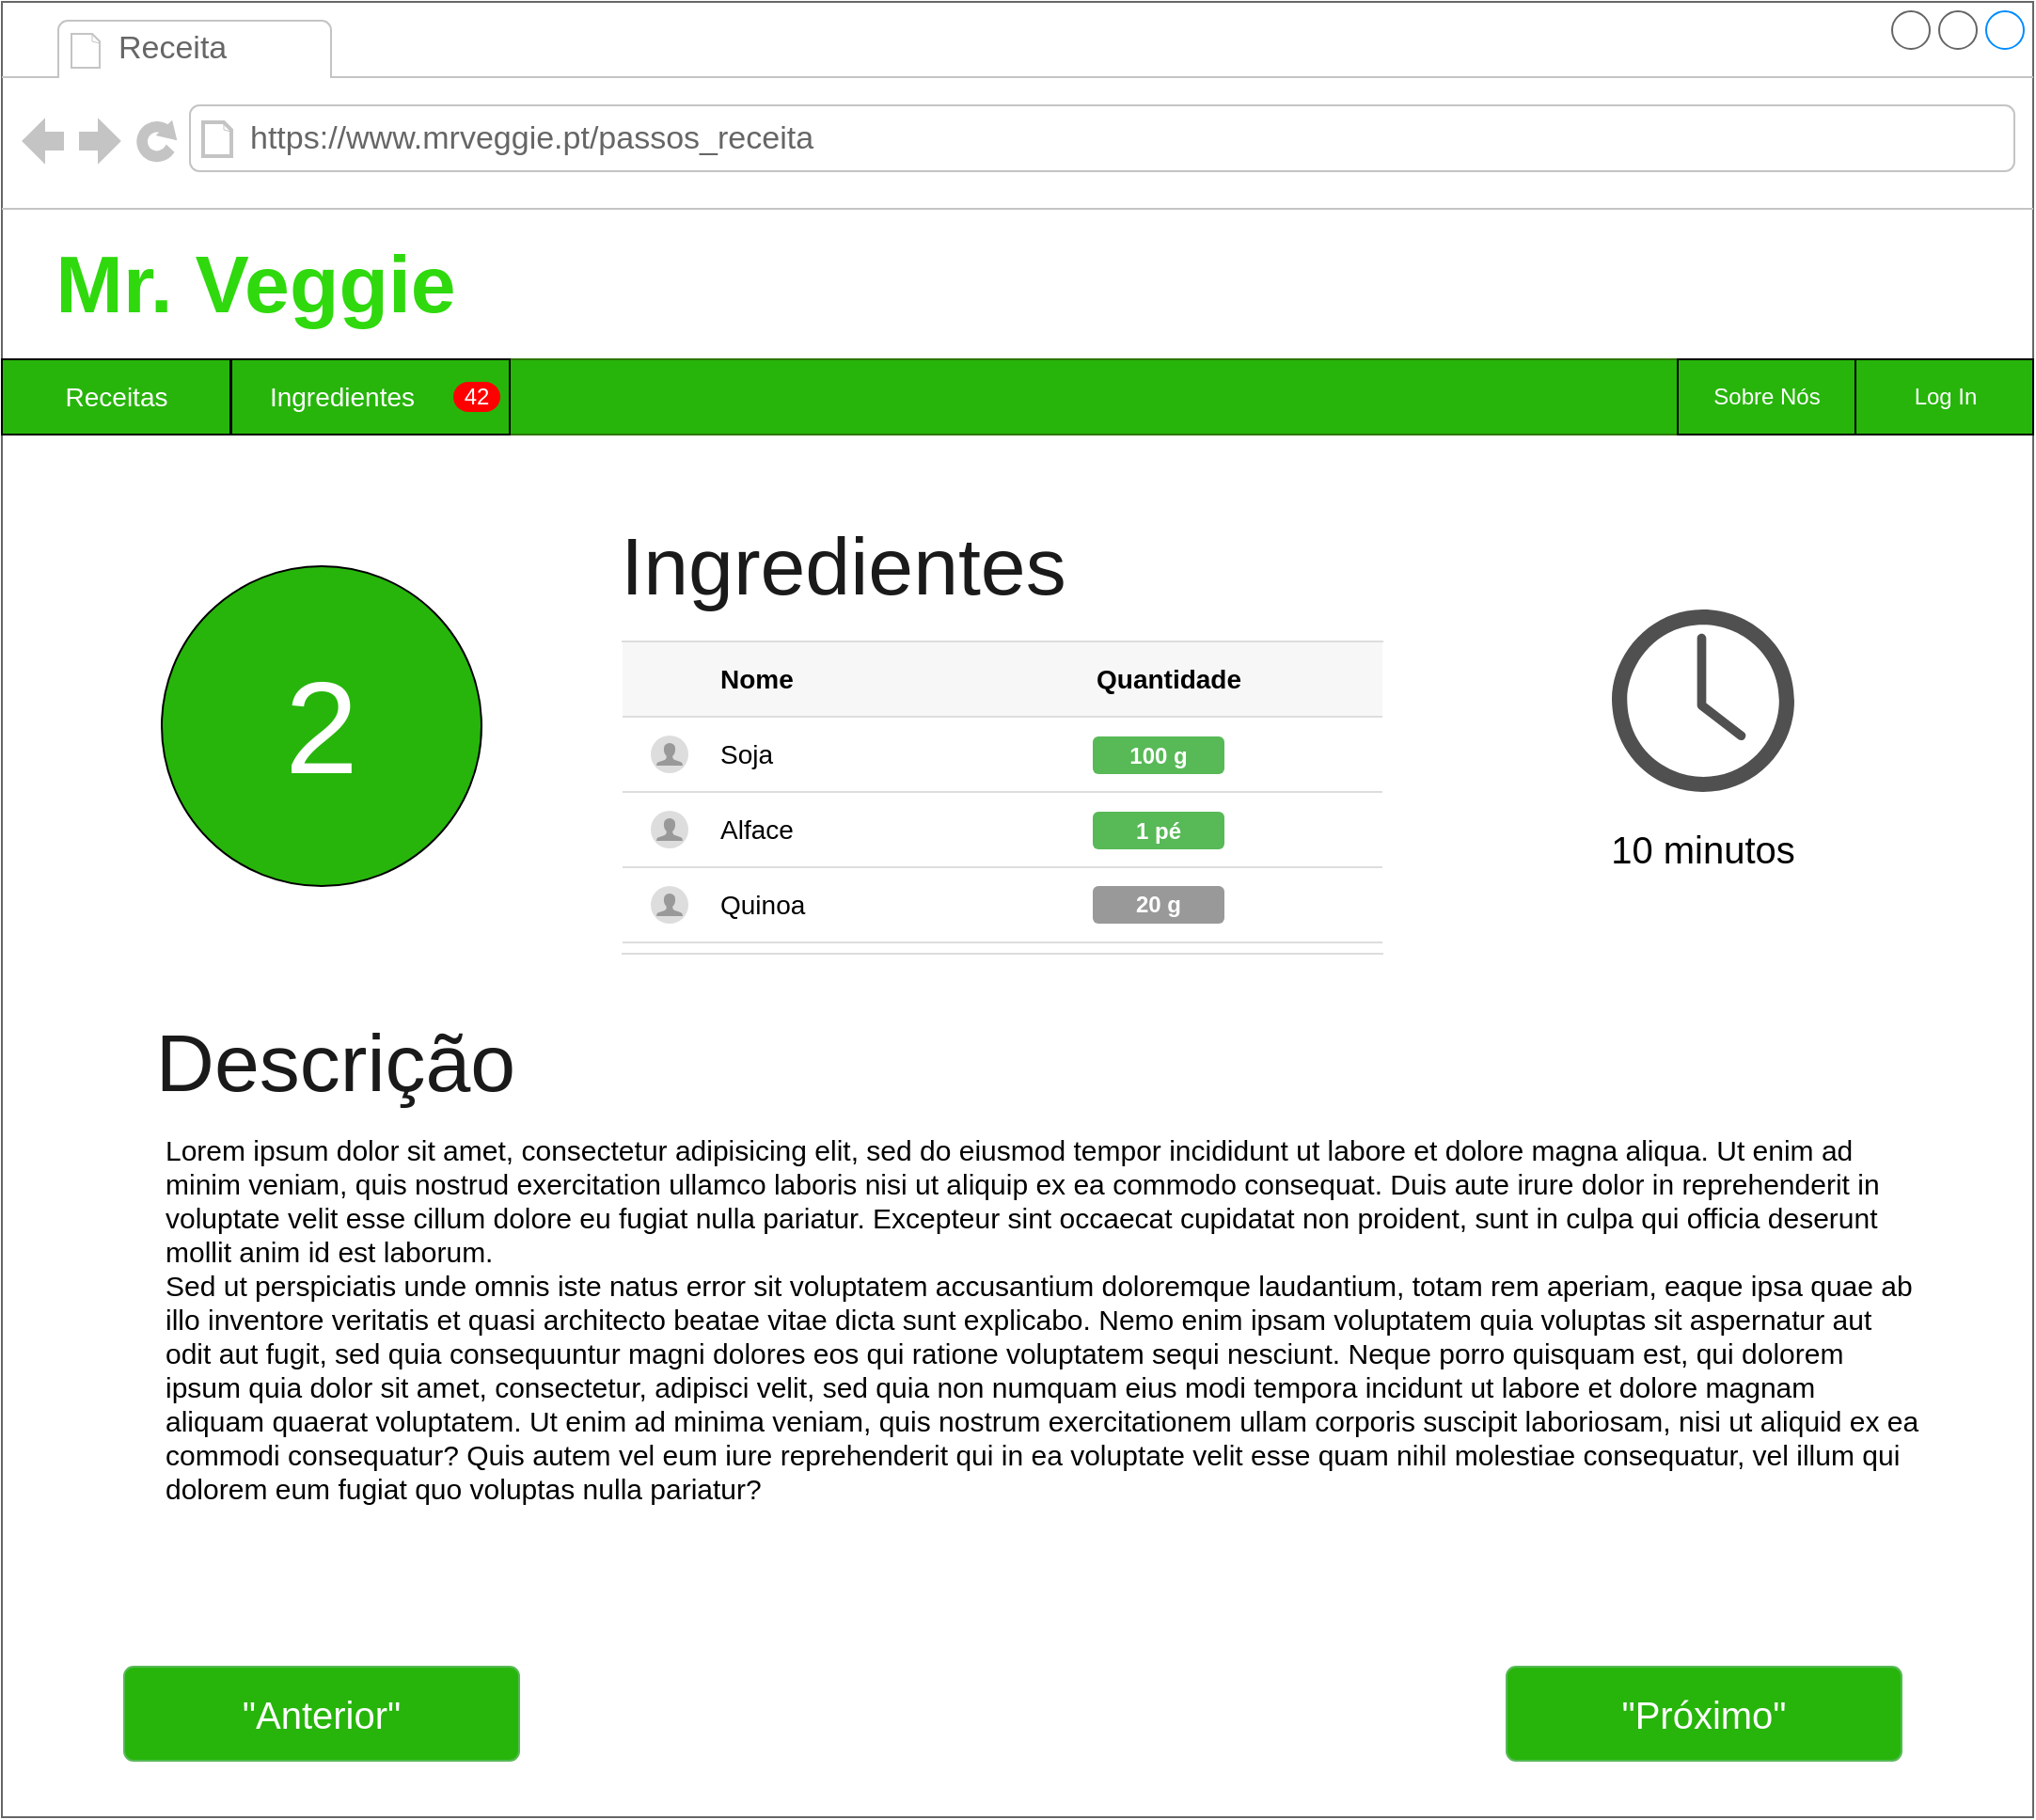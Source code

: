 <mxfile version="10.5.8" type="device"><diagram id="RmyYR7nFTQwOnw2JLD8I" name="Page-1"><mxGraphModel dx="1394" dy="715" grid="1" gridSize="10" guides="1" tooltips="1" connect="1" arrows="1" fold="1" page="1" pageScale="1" pageWidth="827" pageHeight="1169" math="0" shadow="0"><root><mxCell id="0"/><mxCell id="1" parent="0"/><mxCell id="y5sqJ-2SSFvz5n1qwgBJ-2" value="" style="strokeWidth=1;shadow=0;dashed=0;align=center;html=1;shape=mxgraph.mockup.containers.browserWindow;rSize=0;fillColor=#ffffff;strokeColor=#666666;strokeColor2=#008cff;strokeColor3=#c4c4c4;mainText=,;recursiveResize=0;" parent="1" vertex="1"><mxGeometry x="40" y="40" width="1080" height="965" as="geometry"/></mxCell><mxCell id="y5sqJ-2SSFvz5n1qwgBJ-3" value="Receita&lt;br&gt;" style="strokeWidth=1;shadow=0;dashed=0;align=center;html=1;shape=mxgraph.mockup.containers.anchor;fontSize=17;fontColor=#666666;align=left;" parent="y5sqJ-2SSFvz5n1qwgBJ-2" vertex="1"><mxGeometry x="60" y="12" width="150" height="26" as="geometry"/></mxCell><mxCell id="y5sqJ-2SSFvz5n1qwgBJ-4" value="https://www.mrveggie.pt/passos_receita&lt;br&gt;" style="strokeWidth=1;shadow=0;dashed=0;align=center;html=1;shape=mxgraph.mockup.containers.anchor;rSize=0;fontSize=17;fontColor=#666666;align=left;" parent="y5sqJ-2SSFvz5n1qwgBJ-2" vertex="1"><mxGeometry x="130" y="60" width="250" height="26" as="geometry"/></mxCell><mxCell id="y5sqJ-2SSFvz5n1qwgBJ-19" value="" style="html=1;shadow=0;dashed=0;shape=mxgraph.bootstrap.rect;whiteSpace=wrap;fillColor=#27B50B;strokeColor=#2D7600;fontColor=#ffffff;" parent="y5sqJ-2SSFvz5n1qwgBJ-2" vertex="1"><mxGeometry y="190" width="1080" height="40" as="geometry"/></mxCell><mxCell id="y5sqJ-2SSFvz5n1qwgBJ-20" value="&lt;font color=&quot;#ffffff&quot;&gt;Receitas&lt;/font&gt;" style="html=1;shadow=0;dashed=0;fillColor=none;strokeColor=#000000;shape=mxgraph.bootstrap.rect;fontColor=#999999;fontSize=14;whiteSpace=wrap;" parent="y5sqJ-2SSFvz5n1qwgBJ-19" vertex="1"><mxGeometry width="121.5" height="40" as="geometry"/></mxCell><mxCell id="y5sqJ-2SSFvz5n1qwgBJ-23" value="&lt;font style=&quot;font-size: 14px&quot;&gt;Ingredientes&lt;/font&gt;" style="html=1;shadow=0;dashed=0;fillColor=none;strokeColor=#000000;shape=mxgraph.bootstrap.rect;fontColor=#FFFFFF;spacingRight=30;whiteSpace=wrap;" parent="y5sqJ-2SSFvz5n1qwgBJ-19" vertex="1"><mxGeometry x="122" width="148" height="40" as="geometry"/></mxCell><mxCell id="y5sqJ-2SSFvz5n1qwgBJ-24" value="42" style="html=1;shadow=0;dashed=0;shape=mxgraph.bootstrap.rrect;rSize=8;fillColor=#ff0000;strokeColor=none;fontColor=#ffffff;whiteSpace=wrap;" parent="y5sqJ-2SSFvz5n1qwgBJ-23" vertex="1"><mxGeometry x="1" y="0.5" width="25" height="16" relative="1" as="geometry"><mxPoint x="-30" y="-8" as="offset"/></mxGeometry></mxCell><mxCell id="y5sqJ-2SSFvz5n1qwgBJ-26" value="Sobre Nós" style="html=1;shadow=0;dashed=0;fillColor=none;strokeColor=#000000;shape=mxgraph.bootstrap.rect;fontColor=#FFFFFF;whiteSpace=wrap;" parent="y5sqJ-2SSFvz5n1qwgBJ-19" vertex="1"><mxGeometry x="891.0" width="94.5" height="40" as="geometry"/></mxCell><mxCell id="y5sqJ-2SSFvz5n1qwgBJ-28" value="Log In" style="html=1;shadow=0;dashed=0;fillColor=none;strokeColor=#000000;shape=mxgraph.bootstrap.rect;fontColor=#FFFFFF;whiteSpace=wrap;" parent="y5sqJ-2SSFvz5n1qwgBJ-19" vertex="1"><mxGeometry x="985.5" width="94.5" height="40" as="geometry"/></mxCell><mxCell id="y5sqJ-2SSFvz5n1qwgBJ-33" value="&lt;font color=&quot;#2fd90d&quot; style=&quot;font-size: 43px&quot;&gt;Mr. Veggie&lt;/font&gt;" style="text;html=1;strokeColor=none;fillColor=none;align=center;verticalAlign=middle;whiteSpace=wrap;rounded=0;fontColor=#FFFFFF;fontSize=43;fontStyle=1" parent="y5sqJ-2SSFvz5n1qwgBJ-2" vertex="1"><mxGeometry y="110" width="270" height="80" as="geometry"/></mxCell><mxCell id="y5sqJ-2SSFvz5n1qwgBJ-125" value="Lorem ipsum dolor sit amet, consectetur adipisicing elit, sed do eiusmod tempor incididunt ut labore et dolore magna aliqua. Ut enim ad minim veniam, quis nostrud exercitation ullamco laboris nisi ut aliquip ex ea commodo consequat. Duis aute irure dolor in reprehenderit in voluptate velit esse cillum dolore eu fugiat nulla pariatur. Excepteur sint occaecat cupidatat non proident, sunt in culpa qui officia deserunt mollit anim id est laborum.&#10;Sed ut perspiciatis unde omnis iste natus error sit voluptatem accusantium doloremque laudantium, totam rem aperiam, eaque ipsa quae ab illo inventore veritatis et quasi architecto beatae vitae dicta sunt explicabo. Nemo enim ipsam voluptatem quia voluptas sit aspernatur aut odit aut fugit, sed quia consequuntur magni dolores eos qui ratione voluptatem sequi nesciunt. Neque porro quisquam est, qui dolorem ipsum quia dolor sit amet, consectetur, adipisci velit, sed quia non numquam eius modi tempora incidunt ut labore et dolore magnam aliquam quaerat voluptatem. Ut enim ad minima veniam, quis nostrum exercitationem ullam corporis suscipit laboriosam, nisi ut aliquid ex ea commodi consequatur? Quis autem vel eum iure reprehenderit qui in ea voluptate velit esse quam nihil molestiae consequatur, vel illum qui dolorem eum fugiat quo voluptas nulla pariatur?" style="text;spacingTop=-5;fillColor=#ffffff;whiteSpace=wrap;html=1;align=left;fontSize=15;fontFamily=Helvetica;fillColor=none;strokeColor=none;" parent="y5sqJ-2SSFvz5n1qwgBJ-2" vertex="1"><mxGeometry x="85" y="600" width="935" height="230" as="geometry"/></mxCell><mxCell id="y5sqJ-2SSFvz5n1qwgBJ-127" value="&lt;font color=&quot;#1a1a1a&quot;&gt;Ingredientes&lt;/font&gt;" style="text;html=1;strokeColor=none;fillColor=none;align=center;verticalAlign=middle;whiteSpace=wrap;rounded=0;fontSize=43;fontColor=#FFFFFF;" parent="y5sqJ-2SSFvz5n1qwgBJ-2" vertex="1"><mxGeometry x="355" y="270" width="185" height="60" as="geometry"/></mxCell><mxCell id="y5sqJ-2SSFvz5n1qwgBJ-131" value="&lt;font color=&quot;#1a1a1a&quot;&gt;Descrição&lt;/font&gt;" style="text;html=1;strokeColor=none;fillColor=none;align=center;verticalAlign=middle;whiteSpace=wrap;rounded=0;fontSize=43;fontColor=#FFFFFF;" parent="y5sqJ-2SSFvz5n1qwgBJ-2" vertex="1"><mxGeometry x="85" y="534" width="185" height="60" as="geometry"/></mxCell><mxCell id="y5sqJ-2SSFvz5n1qwgBJ-192" value="&lt;font style=&quot;font-size: 20px&quot;&gt;&quot;Próximo&quot;&lt;/font&gt;" style="html=1;shadow=0;dashed=0;shape=mxgraph.bootstrap.rrect;rSize=5;fillColor=#27B50B;align=center;strokeColor=#58B957;fontColor=#ffffff;fontSize=14;whiteSpace=wrap;" parent="y5sqJ-2SSFvz5n1qwgBJ-2" vertex="1"><mxGeometry x="800" y="885" width="210" height="50" as="geometry"/></mxCell><mxCell id="fchc0wE6eavShtEMAAMf-3" value="&lt;font color=&quot;#ffffff&quot; style=&quot;font-size: 70px&quot;&gt;2&lt;/font&gt;" style="ellipse;whiteSpace=wrap;html=1;aspect=fixed;fillColor=#27B50B;" parent="y5sqJ-2SSFvz5n1qwgBJ-2" vertex="1"><mxGeometry x="85" y="300" width="170" height="170" as="geometry"/></mxCell><mxCell id="y5sqJ-2SSFvz5n1qwgBJ-132" value="" style="shape=partialRectangle;right=0;left=0;strokeColor=#dddddd;fillColor=#ffffff;whiteSpace=wrap;fontSize=43;fontColor=#FFFFFF;" parent="y5sqJ-2SSFvz5n1qwgBJ-2" vertex="1"><mxGeometry x="330" y="340" width="404" height="166" as="geometry"/></mxCell><mxCell id="y5sqJ-2SSFvz5n1qwgBJ-133" value="" style="html=1;shadow=0;dashed=0;shape=mxgraph.bootstrap.horLines;strokeColor=inherit;fillColor=#000000;fillOpacity=3;resizeWidth=1;" parent="y5sqJ-2SSFvz5n1qwgBJ-132" vertex="1"><mxGeometry width="404.0" height="40" relative="1" as="geometry"/></mxCell><mxCell id="y5sqJ-2SSFvz5n1qwgBJ-134" value="Nome" style="html=1;shadow=0;dashed=0;shape=mxgraph.bootstrap.rect;strokeColor=none;fillColor=none;fontSize=14;fontStyle=1;align=left;whiteSpace=wrap;resizeHeight=1;" parent="y5sqJ-2SSFvz5n1qwgBJ-133" vertex="1"><mxGeometry width="150" height="40" relative="1" as="geometry"><mxPoint x="50" as="offset"/></mxGeometry></mxCell><mxCell id="y5sqJ-2SSFvz5n1qwgBJ-135" value="Quantidade" style="html=1;shadow=0;dashed=0;shape=mxgraph.bootstrap.rect;strokeColor=none;fillColor=none;fontSize=14;fontStyle=1;align=left;whiteSpace=wrap;resizeHeight=1;" parent="y5sqJ-2SSFvz5n1qwgBJ-133" vertex="1"><mxGeometry width="150" height="40" relative="1" as="geometry"><mxPoint x="250" as="offset"/></mxGeometry></mxCell><mxCell id="y5sqJ-2SSFvz5n1qwgBJ-139" value="" style="strokeColor=inherit;fillColor=inherit;gradientColor=inherit;html=1;shadow=0;dashed=0;shape=mxgraph.bootstrap.horLines;resizeWidth=1;" parent="y5sqJ-2SSFvz5n1qwgBJ-132" vertex="1"><mxGeometry width="404.0" height="40" relative="1" as="geometry"><mxPoint y="40" as="offset"/></mxGeometry></mxCell><mxCell id="y5sqJ-2SSFvz5n1qwgBJ-140" value="" style="shape=ellipse;strokeColor=none;fillColor=#dddddd;html=1;" parent="y5sqJ-2SSFvz5n1qwgBJ-139" vertex="1"><mxGeometry y="0.5" width="20" height="20" relative="1" as="geometry"><mxPoint x="15" y="-10" as="offset"/></mxGeometry></mxCell><mxCell id="y5sqJ-2SSFvz5n1qwgBJ-141" value="" style="html=1;shadow=0;dashed=0;shape=mxgraph.bootstrap.user;strokeColor=none;fillColor=#999999;" parent="y5sqJ-2SSFvz5n1qwgBJ-140" vertex="1"><mxGeometry x="0.5" y="0.5" width="14" height="12" relative="1" as="geometry"><mxPoint x="-7" y="-6" as="offset"/></mxGeometry></mxCell><mxCell id="y5sqJ-2SSFvz5n1qwgBJ-142" value="Soja" style="html=1;shadow=0;dashed=0;shape=mxgraph.bootstrap.rect;strokeColor=none;fillColor=none;fontSize=14;align=left;whiteSpace=wrap;resizeHeight=1;" parent="y5sqJ-2SSFvz5n1qwgBJ-139" vertex="1"><mxGeometry width="150" height="40" relative="1" as="geometry"><mxPoint x="50" as="offset"/></mxGeometry></mxCell><mxCell id="y5sqJ-2SSFvz5n1qwgBJ-143" value="100 g" style="html=1;shadow=0;dashed=0;shape=mxgraph.bootstrap.rrect;rSize=3;strokeColor=none;fillColor=#58B957;fontSize=12;fontStyle=1;fontColor=#ffffff;whiteSpace=wrap;" parent="y5sqJ-2SSFvz5n1qwgBJ-139" vertex="1"><mxGeometry y="0.5" width="70" height="20" relative="1" as="geometry"><mxPoint x="250" y="-9.5" as="offset"/></mxGeometry></mxCell><mxCell id="fchc0wE6eavShtEMAAMf-1" value="" style="edgeStyle=orthogonalEdgeStyle;rounded=0;orthogonalLoop=1;jettySize=auto;html=1;" parent="y5sqJ-2SSFvz5n1qwgBJ-132" source="y5sqJ-2SSFvz5n1qwgBJ-150" target="y5sqJ-2SSFvz5n1qwgBJ-149" edge="1"><mxGeometry relative="1" as="geometry"/></mxCell><mxCell id="y5sqJ-2SSFvz5n1qwgBJ-146" value="" style="strokeColor=inherit;fillColor=inherit;gradientColor=inherit;html=1;shadow=0;dashed=0;shape=mxgraph.bootstrap.horLines;resizeWidth=1;" parent="y5sqJ-2SSFvz5n1qwgBJ-132" vertex="1"><mxGeometry width="404.0" height="40" relative="1" as="geometry"><mxPoint y="80" as="offset"/></mxGeometry></mxCell><mxCell id="y5sqJ-2SSFvz5n1qwgBJ-147" value="" style="shape=ellipse;strokeColor=none;fillColor=#dddddd;html=1;" parent="y5sqJ-2SSFvz5n1qwgBJ-146" vertex="1"><mxGeometry y="0.5" width="20" height="20" relative="1" as="geometry"><mxPoint x="15" y="-10" as="offset"/></mxGeometry></mxCell><mxCell id="y5sqJ-2SSFvz5n1qwgBJ-148" value="" style="html=1;shadow=0;dashed=0;shape=mxgraph.bootstrap.user;strokeColor=none;fillColor=#999999;" parent="y5sqJ-2SSFvz5n1qwgBJ-147" vertex="1"><mxGeometry x="0.5" y="0.5" width="14" height="12" relative="1" as="geometry"><mxPoint x="-7" y="-6" as="offset"/></mxGeometry></mxCell><mxCell id="y5sqJ-2SSFvz5n1qwgBJ-149" value="Alface" style="html=1;shadow=0;dashed=0;shape=mxgraph.bootstrap.rect;strokeColor=none;fillColor=none;fontSize=14;align=left;whiteSpace=wrap;resizeHeight=1;" parent="y5sqJ-2SSFvz5n1qwgBJ-146" vertex="1"><mxGeometry width="150" height="40" relative="1" as="geometry"><mxPoint x="50" as="offset"/></mxGeometry></mxCell><mxCell id="y5sqJ-2SSFvz5n1qwgBJ-150" value="1 pé" style="html=1;shadow=0;dashed=0;shape=mxgraph.bootstrap.rrect;rSize=3;strokeColor=none;fillColor=#58B957;fontSize=12;fontStyle=1;fontColor=#ffffff;whiteSpace=wrap;" parent="y5sqJ-2SSFvz5n1qwgBJ-146" vertex="1"><mxGeometry y="0.5" width="70" height="20" relative="1" as="geometry"><mxPoint x="250" y="-9.5" as="offset"/></mxGeometry></mxCell><mxCell id="y5sqJ-2SSFvz5n1qwgBJ-153" value="" style="strokeColor=inherit;fillColor=inherit;gradientColor=inherit;html=1;shadow=0;dashed=0;shape=mxgraph.bootstrap.horLines;resizeWidth=1;" parent="y5sqJ-2SSFvz5n1qwgBJ-132" vertex="1"><mxGeometry width="404.0" height="40" relative="1" as="geometry"><mxPoint y="120" as="offset"/></mxGeometry></mxCell><mxCell id="y5sqJ-2SSFvz5n1qwgBJ-154" value="" style="shape=ellipse;strokeColor=none;fillColor=#dddddd;html=1;" parent="y5sqJ-2SSFvz5n1qwgBJ-153" vertex="1"><mxGeometry y="0.5" width="20" height="20" relative="1" as="geometry"><mxPoint x="15" y="-10" as="offset"/></mxGeometry></mxCell><mxCell id="y5sqJ-2SSFvz5n1qwgBJ-155" value="" style="html=1;shadow=0;dashed=0;shape=mxgraph.bootstrap.user;strokeColor=none;fillColor=#999999;" parent="y5sqJ-2SSFvz5n1qwgBJ-154" vertex="1"><mxGeometry x="0.5" y="0.5" width="14" height="12" relative="1" as="geometry"><mxPoint x="-7" y="-6" as="offset"/></mxGeometry></mxCell><mxCell id="y5sqJ-2SSFvz5n1qwgBJ-156" value="Quinoa" style="html=1;shadow=0;dashed=0;shape=mxgraph.bootstrap.rect;strokeColor=none;fillColor=none;fontSize=14;align=left;whiteSpace=wrap;resizeHeight=1;" parent="y5sqJ-2SSFvz5n1qwgBJ-153" vertex="1"><mxGeometry width="150" height="40" relative="1" as="geometry"><mxPoint x="50" as="offset"/></mxGeometry></mxCell><mxCell id="y5sqJ-2SSFvz5n1qwgBJ-157" value="20 g" style="html=1;shadow=0;dashed=0;shape=mxgraph.bootstrap.rrect;rSize=3;strokeColor=none;fillColor=#999999;fontSize=12;fontStyle=1;fontColor=#ffffff;whiteSpace=wrap;" parent="y5sqJ-2SSFvz5n1qwgBJ-153" vertex="1"><mxGeometry y="0.5" width="70" height="20" relative="1" as="geometry"><mxPoint x="250" y="-10" as="offset"/></mxGeometry></mxCell><mxCell id="gxanAixapTUEtMUETfeM-1" value="" style="shadow=0;dashed=0;html=1;strokeColor=none;fillColor=#505050;labelPosition=center;verticalLabelPosition=bottom;verticalAlign=top;outlineConnect=0;align=center;shape=mxgraph.office.concepts.clock;" vertex="1" parent="y5sqJ-2SSFvz5n1qwgBJ-2"><mxGeometry x="856" y="323" width="97" height="97" as="geometry"/></mxCell><mxCell id="gxanAixapTUEtMUETfeM-2" value="&lt;font style=&quot;font-size: 20px&quot;&gt;10 minutos&lt;/font&gt;" style="text;html=1;strokeColor=none;fillColor=none;align=center;verticalAlign=middle;whiteSpace=wrap;rounded=0;" vertex="1" parent="y5sqJ-2SSFvz5n1qwgBJ-2"><mxGeometry x="848" y="440" width="113" height="20" as="geometry"/></mxCell><mxCell id="gxanAixapTUEtMUETfeM-3" value="&lt;font style=&quot;font-size: 20px&quot;&gt;&quot;Anterior&quot;&lt;/font&gt;" style="html=1;shadow=0;dashed=0;shape=mxgraph.bootstrap.rrect;rSize=5;fillColor=#27B50B;align=center;strokeColor=#58B957;fontColor=#ffffff;fontSize=14;whiteSpace=wrap;" vertex="1" parent="y5sqJ-2SSFvz5n1qwgBJ-2"><mxGeometry x="65" y="885" width="210" height="50" as="geometry"/></mxCell></root></mxGraphModel></diagram></mxfile>